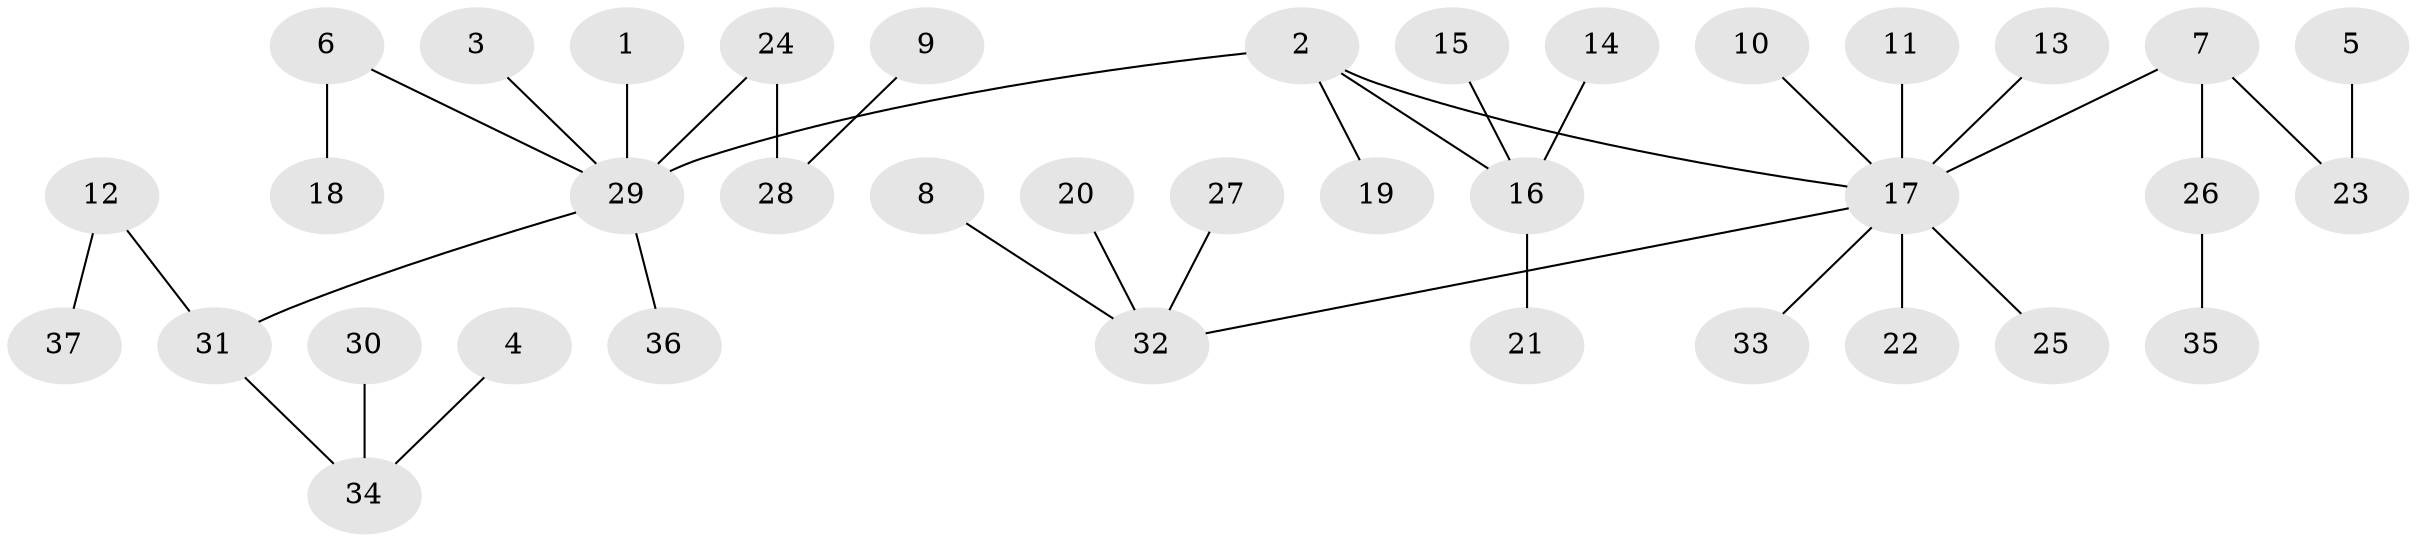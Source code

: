 // original degree distribution, {5: 0.013513513513513514, 2: 0.2702702702702703, 9: 0.013513513513513514, 8: 0.013513513513513514, 1: 0.5, 3: 0.12162162162162163, 4: 0.06756756756756757}
// Generated by graph-tools (version 1.1) at 2025/26/03/09/25 03:26:25]
// undirected, 37 vertices, 36 edges
graph export_dot {
graph [start="1"]
  node [color=gray90,style=filled];
  1;
  2;
  3;
  4;
  5;
  6;
  7;
  8;
  9;
  10;
  11;
  12;
  13;
  14;
  15;
  16;
  17;
  18;
  19;
  20;
  21;
  22;
  23;
  24;
  25;
  26;
  27;
  28;
  29;
  30;
  31;
  32;
  33;
  34;
  35;
  36;
  37;
  1 -- 29 [weight=1.0];
  2 -- 16 [weight=1.0];
  2 -- 17 [weight=1.0];
  2 -- 19 [weight=1.0];
  2 -- 29 [weight=1.0];
  3 -- 29 [weight=1.0];
  4 -- 34 [weight=1.0];
  5 -- 23 [weight=1.0];
  6 -- 18 [weight=1.0];
  6 -- 29 [weight=1.0];
  7 -- 17 [weight=1.0];
  7 -- 23 [weight=1.0];
  7 -- 26 [weight=1.0];
  8 -- 32 [weight=1.0];
  9 -- 28 [weight=1.0];
  10 -- 17 [weight=1.0];
  11 -- 17 [weight=1.0];
  12 -- 31 [weight=1.0];
  12 -- 37 [weight=1.0];
  13 -- 17 [weight=1.0];
  14 -- 16 [weight=1.0];
  15 -- 16 [weight=1.0];
  16 -- 21 [weight=1.0];
  17 -- 22 [weight=1.0];
  17 -- 25 [weight=1.0];
  17 -- 32 [weight=1.0];
  17 -- 33 [weight=1.0];
  20 -- 32 [weight=1.0];
  24 -- 28 [weight=1.0];
  24 -- 29 [weight=1.0];
  26 -- 35 [weight=1.0];
  27 -- 32 [weight=1.0];
  29 -- 31 [weight=1.0];
  29 -- 36 [weight=1.0];
  30 -- 34 [weight=1.0];
  31 -- 34 [weight=1.0];
}
